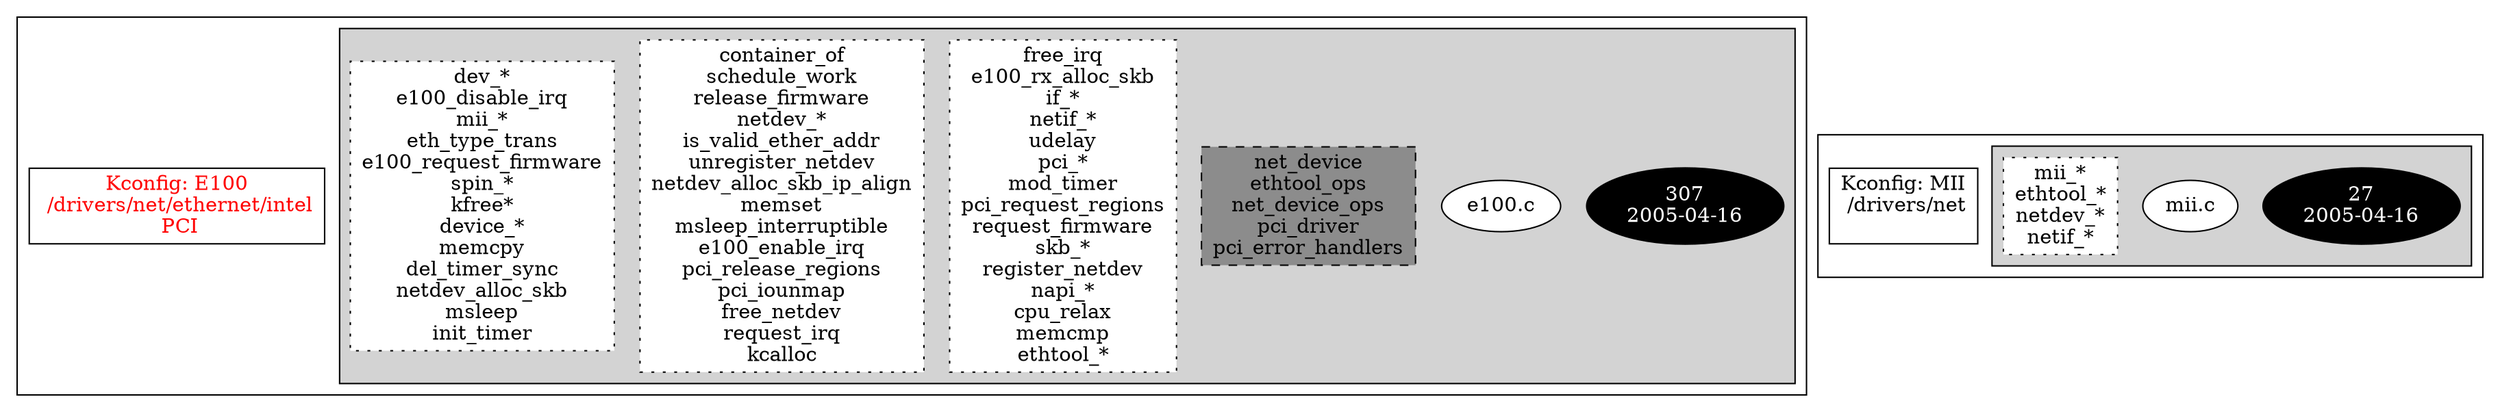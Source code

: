 digraph Driver {
	ranksep=2;
	splines=ortho;
	//Symbol: E100
	subgraph "cluster_E100"{
		subgraph "cluster_e100.c" {
			style=filled
			"commit_e100.c" [style=filled, fillcolor=black, fontcolor=white, label="307\n2005-04-16"];
			"e100.c" [style=filled, fillcolor=white, fontcolor=black, label="e100.c\n"];
			"structs-e100.c" [style="filled,dashed" shape=box, fillcolor=grey55, fontcolor=black, label="net_device\nethtool_ops\nnet_device_ops\npci_driver\npci_error_handlers\n"];
			"funccall3-e100.c" [style="filled,dotted" shape=box, fillcolor=white, fontcolor=black, label="free_irq\ne100_rx_alloc_skb\nif_*\nnetif_*\nudelay\npci_*\nmod_timer\npci_request_regions\nrequest_firmware\nskb_*\nregister_netdev\nnapi_*\ncpu_relax\nmemcmp\nethtool_*\n"];
			"funccall2-e100.c" [style="filled,dotted" shape=box, fillcolor=white, fontcolor=black, label="container_of\nschedule_work\nrelease_firmware\nnetdev_*\nis_valid_ether_addr\nunregister_netdev\nnetdev_alloc_skb_ip_align\nmemset\nmsleep_interruptible\ne100_enable_irq\npci_release_regions\npci_iounmap\nfree_netdev\nrequest_irq\nkcalloc\n"];
			"funccall1-e100.c" [style="filled,dotted" shape=box, fillcolor=white, fontcolor=black, label="dev_*\ne100_disable_irq\nmii_*\neth_type_trans\ne100_request_firmware\nspin_*\nkfree*\ndevice_*\nmemcpy\ndel_timer_sync\nnetdev_alloc_skb\nmsleep\ninit_timer\n"];
		}
		"K:E100" [label="Kconfig: E100\n /drivers/net/ethernet/intel\n  PCI ", shape=box, fontcolor=red];
	}
	//Symbol: MII
	subgraph "cluster_MII"{
		subgraph "cluster_mii.c" {
			style=filled
			"commit_mii.c" [style=filled, fillcolor=black, fontcolor=white, label="27\n2005-04-16"];
			"mii.c" [style=filled, fillcolor=white, fontcolor=black, label="mii.c\n"];
			"funccall0-mii.c" [style="filled,dotted" shape=box, fillcolor=white, fontcolor=black, label="mii_*\nethtool_*\nnetdev_*\nnetif_*\n"];
		}
		"K:MII" [label="Kconfig: MII\n /drivers/net\n ", shape=box];
	}
}
